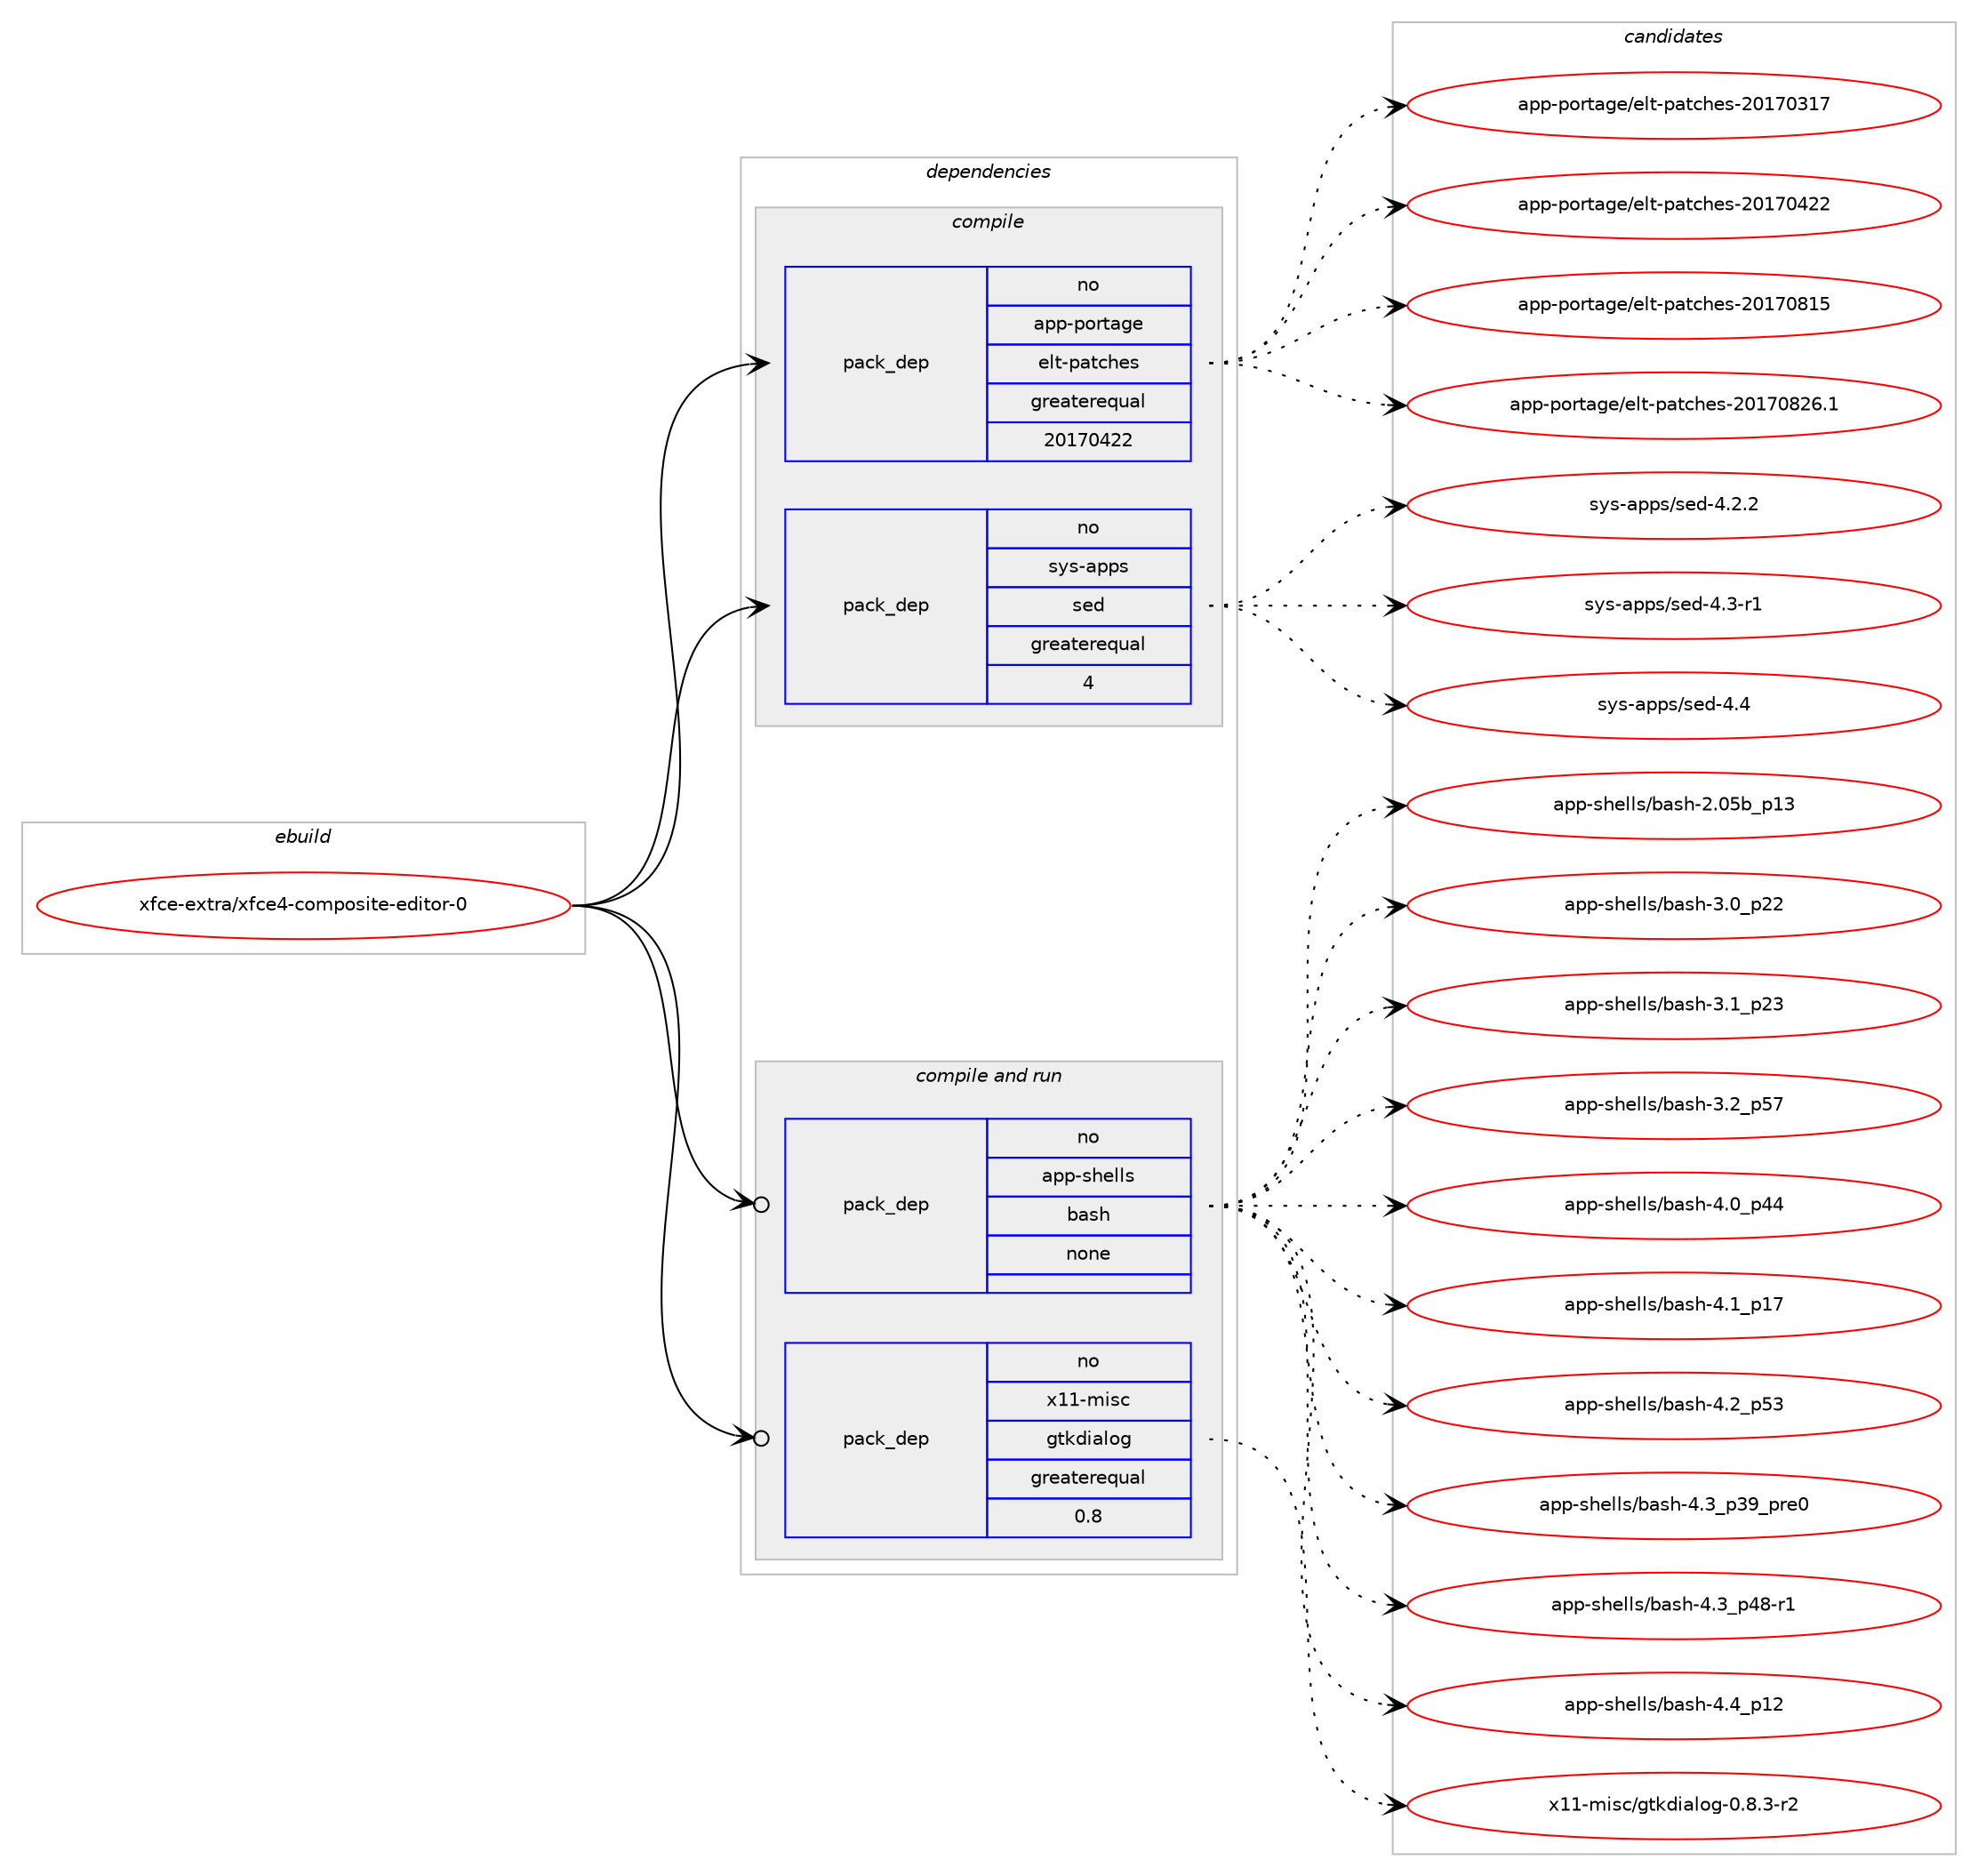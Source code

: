 digraph prolog {

# *************
# Graph options
# *************

newrank=true;
concentrate=true;
compound=true;
graph [rankdir=LR,fontname=Helvetica,fontsize=10,ranksep=1.5];#, ranksep=2.5, nodesep=0.2];
edge  [arrowhead=vee];
node  [fontname=Helvetica,fontsize=10];

# **********
# The ebuild
# **********

subgraph cluster_leftcol {
color=gray;
rank=same;
label=<<i>ebuild</i>>;
id [label="xfce-extra/xfce4-composite-editor-0", color=red, width=4, href="../xfce-extra/xfce4-composite-editor-0.svg"];
}

# ****************
# The dependencies
# ****************

subgraph cluster_midcol {
color=gray;
label=<<i>dependencies</i>>;
subgraph cluster_compile {
fillcolor="#eeeeee";
style=filled;
label=<<i>compile</i>>;
subgraph pack400592 {
dependency535461 [label=<<TABLE BORDER="0" CELLBORDER="1" CELLSPACING="0" CELLPADDING="4" WIDTH="220"><TR><TD ROWSPAN="6" CELLPADDING="30">pack_dep</TD></TR><TR><TD WIDTH="110">no</TD></TR><TR><TD>app-portage</TD></TR><TR><TD>elt-patches</TD></TR><TR><TD>greaterequal</TD></TR><TR><TD>20170422</TD></TR></TABLE>>, shape=none, color=blue];
}
id:e -> dependency535461:w [weight=20,style="solid",arrowhead="vee"];
subgraph pack400593 {
dependency535462 [label=<<TABLE BORDER="0" CELLBORDER="1" CELLSPACING="0" CELLPADDING="4" WIDTH="220"><TR><TD ROWSPAN="6" CELLPADDING="30">pack_dep</TD></TR><TR><TD WIDTH="110">no</TD></TR><TR><TD>sys-apps</TD></TR><TR><TD>sed</TD></TR><TR><TD>greaterequal</TD></TR><TR><TD>4</TD></TR></TABLE>>, shape=none, color=blue];
}
id:e -> dependency535462:w [weight=20,style="solid",arrowhead="vee"];
}
subgraph cluster_compileandrun {
fillcolor="#eeeeee";
style=filled;
label=<<i>compile and run</i>>;
subgraph pack400594 {
dependency535463 [label=<<TABLE BORDER="0" CELLBORDER="1" CELLSPACING="0" CELLPADDING="4" WIDTH="220"><TR><TD ROWSPAN="6" CELLPADDING="30">pack_dep</TD></TR><TR><TD WIDTH="110">no</TD></TR><TR><TD>app-shells</TD></TR><TR><TD>bash</TD></TR><TR><TD>none</TD></TR><TR><TD></TD></TR></TABLE>>, shape=none, color=blue];
}
id:e -> dependency535463:w [weight=20,style="solid",arrowhead="odotvee"];
subgraph pack400595 {
dependency535464 [label=<<TABLE BORDER="0" CELLBORDER="1" CELLSPACING="0" CELLPADDING="4" WIDTH="220"><TR><TD ROWSPAN="6" CELLPADDING="30">pack_dep</TD></TR><TR><TD WIDTH="110">no</TD></TR><TR><TD>x11-misc</TD></TR><TR><TD>gtkdialog</TD></TR><TR><TD>greaterequal</TD></TR><TR><TD>0.8</TD></TR></TABLE>>, shape=none, color=blue];
}
id:e -> dependency535464:w [weight=20,style="solid",arrowhead="odotvee"];
}
subgraph cluster_run {
fillcolor="#eeeeee";
style=filled;
label=<<i>run</i>>;
}
}

# **************
# The candidates
# **************

subgraph cluster_choices {
rank=same;
color=gray;
label=<<i>candidates</i>>;

subgraph choice400592 {
color=black;
nodesep=1;
choice97112112451121111141169710310147101108116451129711699104101115455048495548514955 [label="app-portage/elt-patches-20170317", color=red, width=4,href="../app-portage/elt-patches-20170317.svg"];
choice97112112451121111141169710310147101108116451129711699104101115455048495548525050 [label="app-portage/elt-patches-20170422", color=red, width=4,href="../app-portage/elt-patches-20170422.svg"];
choice97112112451121111141169710310147101108116451129711699104101115455048495548564953 [label="app-portage/elt-patches-20170815", color=red, width=4,href="../app-portage/elt-patches-20170815.svg"];
choice971121124511211111411697103101471011081164511297116991041011154550484955485650544649 [label="app-portage/elt-patches-20170826.1", color=red, width=4,href="../app-portage/elt-patches-20170826.1.svg"];
dependency535461:e -> choice97112112451121111141169710310147101108116451129711699104101115455048495548514955:w [style=dotted,weight="100"];
dependency535461:e -> choice97112112451121111141169710310147101108116451129711699104101115455048495548525050:w [style=dotted,weight="100"];
dependency535461:e -> choice97112112451121111141169710310147101108116451129711699104101115455048495548564953:w [style=dotted,weight="100"];
dependency535461:e -> choice971121124511211111411697103101471011081164511297116991041011154550484955485650544649:w [style=dotted,weight="100"];
}
subgraph choice400593 {
color=black;
nodesep=1;
choice115121115459711211211547115101100455246504650 [label="sys-apps/sed-4.2.2", color=red, width=4,href="../sys-apps/sed-4.2.2.svg"];
choice115121115459711211211547115101100455246514511449 [label="sys-apps/sed-4.3-r1", color=red, width=4,href="../sys-apps/sed-4.3-r1.svg"];
choice11512111545971121121154711510110045524652 [label="sys-apps/sed-4.4", color=red, width=4,href="../sys-apps/sed-4.4.svg"];
dependency535462:e -> choice115121115459711211211547115101100455246504650:w [style=dotted,weight="100"];
dependency535462:e -> choice115121115459711211211547115101100455246514511449:w [style=dotted,weight="100"];
dependency535462:e -> choice11512111545971121121154711510110045524652:w [style=dotted,weight="100"];
}
subgraph choice400594 {
color=black;
nodesep=1;
choice9711211245115104101108108115479897115104455046485398951124951 [label="app-shells/bash-2.05b_p13", color=red, width=4,href="../app-shells/bash-2.05b_p13.svg"];
choice971121124511510410110810811547989711510445514648951125050 [label="app-shells/bash-3.0_p22", color=red, width=4,href="../app-shells/bash-3.0_p22.svg"];
choice971121124511510410110810811547989711510445514649951125051 [label="app-shells/bash-3.1_p23", color=red, width=4,href="../app-shells/bash-3.1_p23.svg"];
choice971121124511510410110810811547989711510445514650951125355 [label="app-shells/bash-3.2_p57", color=red, width=4,href="../app-shells/bash-3.2_p57.svg"];
choice971121124511510410110810811547989711510445524648951125252 [label="app-shells/bash-4.0_p44", color=red, width=4,href="../app-shells/bash-4.0_p44.svg"];
choice971121124511510410110810811547989711510445524649951124955 [label="app-shells/bash-4.1_p17", color=red, width=4,href="../app-shells/bash-4.1_p17.svg"];
choice971121124511510410110810811547989711510445524650951125351 [label="app-shells/bash-4.2_p53", color=red, width=4,href="../app-shells/bash-4.2_p53.svg"];
choice9711211245115104101108108115479897115104455246519511251579511211410148 [label="app-shells/bash-4.3_p39_pre0", color=red, width=4,href="../app-shells/bash-4.3_p39_pre0.svg"];
choice9711211245115104101108108115479897115104455246519511252564511449 [label="app-shells/bash-4.3_p48-r1", color=red, width=4,href="../app-shells/bash-4.3_p48-r1.svg"];
choice971121124511510410110810811547989711510445524652951124950 [label="app-shells/bash-4.4_p12", color=red, width=4,href="../app-shells/bash-4.4_p12.svg"];
dependency535463:e -> choice9711211245115104101108108115479897115104455046485398951124951:w [style=dotted,weight="100"];
dependency535463:e -> choice971121124511510410110810811547989711510445514648951125050:w [style=dotted,weight="100"];
dependency535463:e -> choice971121124511510410110810811547989711510445514649951125051:w [style=dotted,weight="100"];
dependency535463:e -> choice971121124511510410110810811547989711510445514650951125355:w [style=dotted,weight="100"];
dependency535463:e -> choice971121124511510410110810811547989711510445524648951125252:w [style=dotted,weight="100"];
dependency535463:e -> choice971121124511510410110810811547989711510445524649951124955:w [style=dotted,weight="100"];
dependency535463:e -> choice971121124511510410110810811547989711510445524650951125351:w [style=dotted,weight="100"];
dependency535463:e -> choice9711211245115104101108108115479897115104455246519511251579511211410148:w [style=dotted,weight="100"];
dependency535463:e -> choice9711211245115104101108108115479897115104455246519511252564511449:w [style=dotted,weight="100"];
dependency535463:e -> choice971121124511510410110810811547989711510445524652951124950:w [style=dotted,weight="100"];
}
subgraph choice400595 {
color=black;
nodesep=1;
choice1204949451091051159947103116107100105971081111034548465646514511450 [label="x11-misc/gtkdialog-0.8.3-r2", color=red, width=4,href="../x11-misc/gtkdialog-0.8.3-r2.svg"];
dependency535464:e -> choice1204949451091051159947103116107100105971081111034548465646514511450:w [style=dotted,weight="100"];
}
}

}
